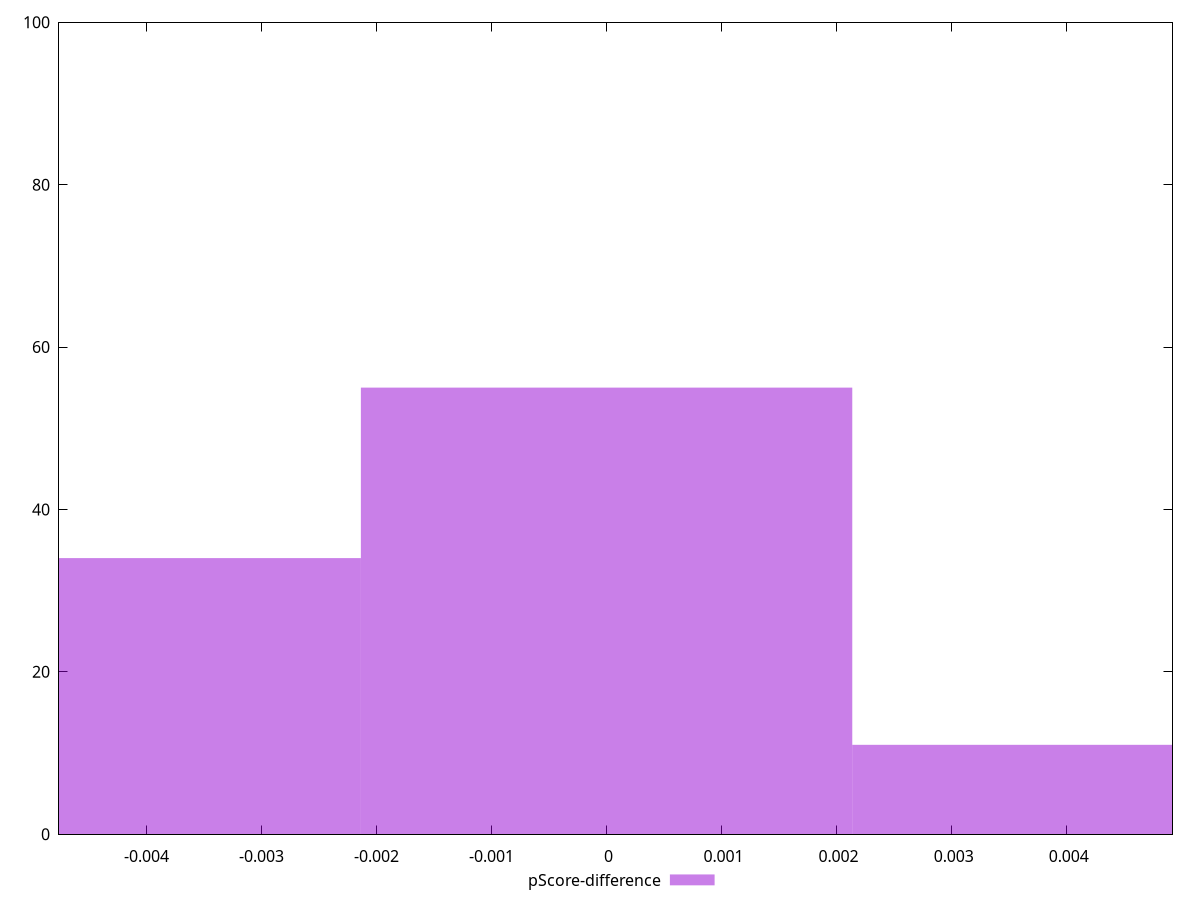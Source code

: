 reset

$pScoreDifference <<EOF
0 55
-0.0042723322898703805 34
0.0042723322898703805 11
EOF

set key outside below
set boxwidth 0.0042723322898703805
set xrange [-0.0047607356162713:0.004920325155515909]
set yrange [0:100]
set trange [0:100]
set style fill transparent solid 0.5 noborder
set terminal svg size 640, 490 enhanced background rgb 'white'
set output "reports/report_00030_2021-02-24T20-42-31.540Z/interactive/samples/music/pScore-difference/histogram.svg"

plot $pScoreDifference title "pScore-difference" with boxes

reset
